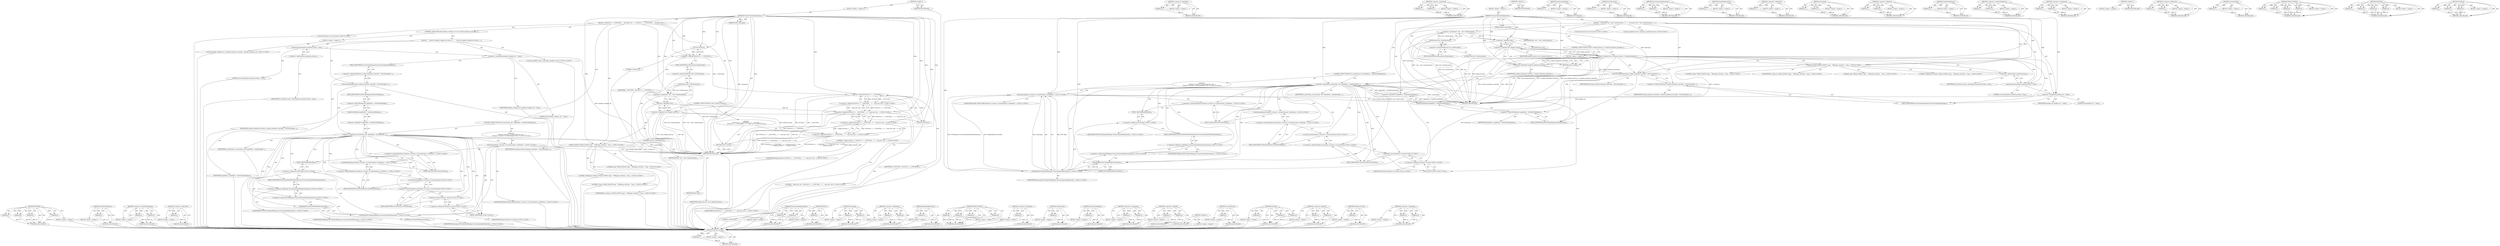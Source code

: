 digraph "&lt;operator&gt;.logicalAnd" {
vulnerable_178 [label=<(METHOD,Platform.Current)>];
vulnerable_179 [label=<(PARAM,p1)>];
vulnerable_180 [label=<(BLOCK,&lt;empty&gt;,&lt;empty&gt;)>];
vulnerable_181 [label=<(METHOD_RETURN,ANY)>];
vulnerable_130 [label=<(METHOD,&lt;operator&gt;.logicalNot)>];
vulnerable_131 [label=<(PARAM,p1)>];
vulnerable_132 [label=<(BLOCK,&lt;empty&gt;,&lt;empty&gt;)>];
vulnerable_133 [label=<(METHOD_RETURN,ANY)>];
vulnerable_155 [label=<(METHOD,&lt;operator&gt;.logicalAnd)>];
vulnerable_156 [label=<(PARAM,p1)>];
vulnerable_157 [label=<(PARAM,p2)>];
vulnerable_158 [label=<(BLOCK,&lt;empty&gt;,&lt;empty&gt;)>];
vulnerable_159 [label=<(METHOD_RETURN,ANY)>];
vulnerable_6 [label=<(METHOD,&lt;global&gt;)<SUB>1</SUB>>];
vulnerable_7 [label=<(BLOCK,&lt;empty&gt;,&lt;empty&gt;)<SUB>1</SUB>>];
vulnerable_8 [label=<(METHOD,ProcessScheduledAnimations)<SUB>1</SUB>>];
vulnerable_9 [label=<(PARAM,double timestamp)<SUB>1</SUB>>];
vulnerable_10 [label=<(BLOCK,{
   Document* doc = this-&gt;GetDocument();
  if ...,{
   Document* doc = this-&gt;GetDocument();
  if ...)<SUB>1</SUB>>];
vulnerable_11 [label="<(LOCAL,Document* doc: Document*)<SUB>2</SUB>>"];
vulnerable_12 [label=<(&lt;operator&gt;.assignment,* doc = this-&gt;GetDocument())<SUB>2</SUB>>];
vulnerable_13 [label=<(IDENTIFIER,doc,* doc = this-&gt;GetDocument())<SUB>2</SUB>>];
vulnerable_14 [label=<(GetDocument,this-&gt;GetDocument())<SUB>2</SUB>>];
vulnerable_15 [label=<(&lt;operator&gt;.indirectFieldAccess,this-&gt;GetDocument)<SUB>2</SUB>>];
vulnerable_16 [label=<(LITERAL,this,this-&gt;GetDocument())<SUB>2</SUB>>];
vulnerable_17 [label=<(FIELD_IDENTIFIER,GetDocument,GetDocument)<SUB>2</SUB>>];
vulnerable_18 [label=<(CONTROL_STRUCTURE,IF,if (!doc || display_blurred_ || !scripted_animation_controller_))<SUB>3</SUB>>];
vulnerable_19 [label=<(&lt;operator&gt;.logicalOr,!doc || display_blurred_ || !scripted_animation...)<SUB>3</SUB>>];
vulnerable_20 [label=<(&lt;operator&gt;.logicalOr,!doc || display_blurred_)<SUB>3</SUB>>];
vulnerable_21 [label=<(&lt;operator&gt;.logicalNot,!doc)<SUB>3</SUB>>];
vulnerable_22 [label=<(IDENTIFIER,doc,!doc)<SUB>3</SUB>>];
vulnerable_23 [label=<(IDENTIFIER,display_blurred_,!doc || display_blurred_)<SUB>3</SUB>>];
vulnerable_24 [label=<(&lt;operator&gt;.logicalNot,!scripted_animation_controller_)<SUB>3</SUB>>];
vulnerable_25 [label=<(IDENTIFIER,scripted_animation_controller_,!scripted_animation_controller_)<SUB>3</SUB>>];
vulnerable_26 [label=<(BLOCK,&lt;empty&gt;,&lt;empty&gt;)<SUB>4</SUB>>];
vulnerable_27 [label=<(RETURN,return;,return;)<SUB>4</SUB>>];
vulnerable_28 [label="<(TRACE_EVENT1,TRACE_EVENT1(&quot;gpu&quot;, &quot;VRDisplay::OnVSync&quot;, &quot;fram...)<SUB>6</SUB>>"];
vulnerable_29 [label="<(LITERAL,&quot;gpu&quot;,TRACE_EVENT1(&quot;gpu&quot;, &quot;VRDisplay::OnVSync&quot;, &quot;fram...)<SUB>6</SUB>>"];
vulnerable_30 [label="<(LITERAL,&quot;VRDisplay::OnVSync&quot;,TRACE_EVENT1(&quot;gpu&quot;, &quot;VRDisplay::OnVSync&quot;, &quot;fram...)<SUB>6</SUB>>"];
vulnerable_31 [label="<(LITERAL,&quot;frame&quot;,TRACE_EVENT1(&quot;gpu&quot;, &quot;VRDisplay::OnVSync&quot;, &quot;fram...)<SUB>6</SUB>>"];
vulnerable_32 [label="<(IDENTIFIER,vr_frame_id_,TRACE_EVENT1(&quot;gpu&quot;, &quot;VRDisplay::OnVSync&quot;, &quot;fram...)<SUB>6</SUB>>"];
vulnerable_33 [label="<(LOCAL,AutoReset&lt;bool&gt; animating: AutoReset&lt;bool&gt;)<SUB>8</SUB>>"];
vulnerable_34 [label=<(animating,animating(&amp;in_animation_frame_, true))<SUB>8</SUB>>];
vulnerable_35 [label=<(&lt;operator&gt;.addressOf,&amp;in_animation_frame_)<SUB>8</SUB>>];
vulnerable_36 [label=<(IDENTIFIER,in_animation_frame_,animating(&amp;in_animation_frame_, true))<SUB>8</SUB>>];
vulnerable_37 [label=<(LITERAL,true,animating(&amp;in_animation_frame_, true))<SUB>8</SUB>>];
vulnerable_38 [label=<(&lt;operator&gt;.assignment,pending_raf_ = false)<SUB>9</SUB>>];
vulnerable_39 [label=<(IDENTIFIER,pending_raf_,pending_raf_ = false)<SUB>9</SUB>>];
vulnerable_40 [label=<(LITERAL,false,pending_raf_ = false)<SUB>9</SUB>>];
vulnerable_41 [label=<(ServiceScriptedAnimations,scripted_animation_controller_-&gt;ServiceScripted...)<SUB>10</SUB>>];
vulnerable_42 [label=<(&lt;operator&gt;.indirectFieldAccess,scripted_animation_controller_-&gt;ServiceScripted...)<SUB>10</SUB>>];
vulnerable_43 [label=<(IDENTIFIER,scripted_animation_controller_,scripted_animation_controller_-&gt;ServiceScripted...)<SUB>10</SUB>>];
vulnerable_44 [label=<(FIELD_IDENTIFIER,ServiceScriptedAnimations,ServiceScriptedAnimations)<SUB>10</SUB>>];
vulnerable_45 [label=<(IDENTIFIER,timestamp,scripted_animation_controller_-&gt;ServiceScripted...)<SUB>10</SUB>>];
vulnerable_46 [label=<(CONTROL_STRUCTURE,IF,if (is_presenting_ &amp;&amp; !capabilities_-&gt;hasExternalDisplay()))<SUB>12</SUB>>];
vulnerable_47 [label=<(&lt;operator&gt;.logicalAnd,is_presenting_ &amp;&amp; !capabilities_-&gt;hasExternalDi...)<SUB>12</SUB>>];
vulnerable_48 [label=<(IDENTIFIER,is_presenting_,is_presenting_ &amp;&amp; !capabilities_-&gt;hasExternalDi...)<SUB>12</SUB>>];
vulnerable_49 [label=<(&lt;operator&gt;.logicalNot,!capabilities_-&gt;hasExternalDisplay())<SUB>12</SUB>>];
vulnerable_50 [label=<(hasExternalDisplay,capabilities_-&gt;hasExternalDisplay())<SUB>12</SUB>>];
vulnerable_51 [label=<(&lt;operator&gt;.indirectFieldAccess,capabilities_-&gt;hasExternalDisplay)<SUB>12</SUB>>];
vulnerable_52 [label=<(IDENTIFIER,capabilities_,capabilities_-&gt;hasExternalDisplay())<SUB>12</SUB>>];
vulnerable_53 [label=<(FIELD_IDENTIFIER,hasExternalDisplay,hasExternalDisplay)<SUB>12</SUB>>];
vulnerable_54 [label="<(BLOCK,{
    Platform::Current()-&gt;CurrentThread()-&gt;Get...,{
    Platform::Current()-&gt;CurrentThread()-&gt;Get...)<SUB>12</SUB>>"];
vulnerable_55 [label="<(PostTask,Platform::Current()-&gt;CurrentThread()-&gt;GetWebTas...)<SUB>13</SUB>>"];
vulnerable_56 [label="<(&lt;operator&gt;.indirectFieldAccess,Platform::Current()-&gt;CurrentThread()-&gt;GetWebTas...)<SUB>13</SUB>>"];
vulnerable_57 [label="<(GetWebTaskRunner,Platform::Current()-&gt;CurrentThread()-&gt;GetWebTas...)<SUB>13</SUB>>"];
vulnerable_58 [label="<(&lt;operator&gt;.indirectFieldAccess,Platform::Current()-&gt;CurrentThread()-&gt;GetWebTas...)<SUB>13</SUB>>"];
vulnerable_59 [label="<(CurrentThread,Platform::Current()-&gt;CurrentThread())<SUB>13</SUB>>"];
vulnerable_60 [label="<(&lt;operator&gt;.indirectFieldAccess,Platform::Current()-&gt;CurrentThread)<SUB>13</SUB>>"];
vulnerable_61 [label="<(Platform.Current,Platform::Current())<SUB>13</SUB>>"];
vulnerable_62 [label="<(&lt;operator&gt;.fieldAccess,Platform::Current)<SUB>13</SUB>>"];
vulnerable_63 [label="<(IDENTIFIER,Platform,Platform::Current())<SUB>13</SUB>>"];
vulnerable_64 [label=<(FIELD_IDENTIFIER,Current,Current)<SUB>13</SUB>>];
vulnerable_65 [label=<(FIELD_IDENTIFIER,CurrentThread,CurrentThread)<SUB>13</SUB>>];
vulnerable_66 [label=<(FIELD_IDENTIFIER,GetWebTaskRunner,GetWebTaskRunner)<SUB>13</SUB>>];
vulnerable_67 [label=<(FIELD_IDENTIFIER,PostTask,PostTask)<SUB>13</SUB>>];
vulnerable_68 [label="<(IDENTIFIER,BLINK_FROM_HERE,Platform::Current()-&gt;CurrentThread()-&gt;GetWebTas...)<SUB>14</SUB>>"];
vulnerable_69 [label="<(WTF.Bind,WTF::Bind(&amp;VRDisplay::ProcessScheduledWindowAni...)<SUB>14</SUB>>"];
vulnerable_70 [label="<(&lt;operator&gt;.fieldAccess,WTF::Bind)<SUB>14</SUB>>"];
vulnerable_71 [label="<(IDENTIFIER,WTF,WTF::Bind(&amp;VRDisplay::ProcessScheduledWindowAni...)<SUB>14</SUB>>"];
vulnerable_72 [label=<(FIELD_IDENTIFIER,Bind,Bind)<SUB>14</SUB>>];
vulnerable_73 [label="<(&lt;operator&gt;.addressOf,&amp;VRDisplay::ProcessScheduledWindowAnimations)<SUB>14</SUB>>"];
vulnerable_74 [label="<(&lt;operator&gt;.fieldAccess,VRDisplay::ProcessScheduledWindowAnimations)<SUB>14</SUB>>"];
vulnerable_75 [label="<(IDENTIFIER,VRDisplay,WTF::Bind(&amp;VRDisplay::ProcessScheduledWindowAni...)<SUB>14</SUB>>"];
vulnerable_76 [label=<(FIELD_IDENTIFIER,ProcessScheduledWindowAnimations,ProcessScheduledWindowAnimations)<SUB>14</SUB>>];
vulnerable_77 [label=<(WrapWeakPersistent,WrapWeakPersistent(this))<SUB>15</SUB>>];
vulnerable_78 [label=<(LITERAL,this,WrapWeakPersistent(this))<SUB>15</SUB>>];
vulnerable_79 [label="<(IDENTIFIER,timestamp,WTF::Bind(&amp;VRDisplay::ProcessScheduledWindowAni...)<SUB>15</SUB>>"];
vulnerable_80 [label=<(METHOD_RETURN,void)<SUB>1</SUB>>];
vulnerable_82 [label=<(METHOD_RETURN,ANY)<SUB>1</SUB>>];
vulnerable_160 [label=<(METHOD,hasExternalDisplay)>];
vulnerable_161 [label=<(PARAM,p1)>];
vulnerable_162 [label=<(BLOCK,&lt;empty&gt;,&lt;empty&gt;)>];
vulnerable_163 [label=<(METHOD_RETURN,ANY)>];
vulnerable_116 [label=<(METHOD,GetDocument)>];
vulnerable_117 [label=<(PARAM,p1)>];
vulnerable_118 [label=<(BLOCK,&lt;empty&gt;,&lt;empty&gt;)>];
vulnerable_119 [label=<(METHOD_RETURN,ANY)>];
vulnerable_150 [label=<(METHOD,ServiceScriptedAnimations)>];
vulnerable_151 [label=<(PARAM,p1)>];
vulnerable_152 [label=<(PARAM,p2)>];
vulnerable_153 [label=<(BLOCK,&lt;empty&gt;,&lt;empty&gt;)>];
vulnerable_154 [label=<(METHOD_RETURN,ANY)>];
vulnerable_194 [label=<(METHOD,WrapWeakPersistent)>];
vulnerable_195 [label=<(PARAM,p1)>];
vulnerable_196 [label=<(BLOCK,&lt;empty&gt;,&lt;empty&gt;)>];
vulnerable_197 [label=<(METHOD_RETURN,ANY)>];
vulnerable_146 [label=<(METHOD,&lt;operator&gt;.addressOf)>];
vulnerable_147 [label=<(PARAM,p1)>];
vulnerable_148 [label=<(BLOCK,&lt;empty&gt;,&lt;empty&gt;)>];
vulnerable_149 [label=<(METHOD_RETURN,ANY)>];
vulnerable_141 [label=<(METHOD,animating)>];
vulnerable_142 [label=<(PARAM,p1)>];
vulnerable_143 [label=<(PARAM,p2)>];
vulnerable_144 [label=<(BLOCK,&lt;empty&gt;,&lt;empty&gt;)>];
vulnerable_145 [label=<(METHOD_RETURN,ANY)>];
vulnerable_125 [label=<(METHOD,&lt;operator&gt;.logicalOr)>];
vulnerable_126 [label=<(PARAM,p1)>];
vulnerable_127 [label=<(PARAM,p2)>];
vulnerable_128 [label=<(BLOCK,&lt;empty&gt;,&lt;empty&gt;)>];
vulnerable_129 [label=<(METHOD_RETURN,ANY)>];
vulnerable_170 [label=<(METHOD,GetWebTaskRunner)>];
vulnerable_171 [label=<(PARAM,p1)>];
vulnerable_172 [label=<(BLOCK,&lt;empty&gt;,&lt;empty&gt;)>];
vulnerable_173 [label=<(METHOD_RETURN,ANY)>];
vulnerable_120 [label=<(METHOD,&lt;operator&gt;.indirectFieldAccess)>];
vulnerable_121 [label=<(PARAM,p1)>];
vulnerable_122 [label=<(PARAM,p2)>];
vulnerable_123 [label=<(BLOCK,&lt;empty&gt;,&lt;empty&gt;)>];
vulnerable_124 [label=<(METHOD_RETURN,ANY)>];
vulnerable_111 [label=<(METHOD,&lt;operator&gt;.assignment)>];
vulnerable_112 [label=<(PARAM,p1)>];
vulnerable_113 [label=<(PARAM,p2)>];
vulnerable_114 [label=<(BLOCK,&lt;empty&gt;,&lt;empty&gt;)>];
vulnerable_115 [label=<(METHOD_RETURN,ANY)>];
vulnerable_105 [label=<(METHOD,&lt;global&gt;)<SUB>1</SUB>>];
vulnerable_106 [label=<(BLOCK,&lt;empty&gt;,&lt;empty&gt;)>];
vulnerable_107 [label=<(METHOD_RETURN,ANY)>];
vulnerable_182 [label=<(METHOD,&lt;operator&gt;.fieldAccess)>];
vulnerable_183 [label=<(PARAM,p1)>];
vulnerable_184 [label=<(PARAM,p2)>];
vulnerable_185 [label=<(BLOCK,&lt;empty&gt;,&lt;empty&gt;)>];
vulnerable_186 [label=<(METHOD_RETURN,ANY)>];
vulnerable_174 [label=<(METHOD,CurrentThread)>];
vulnerable_175 [label=<(PARAM,p1)>];
vulnerable_176 [label=<(BLOCK,&lt;empty&gt;,&lt;empty&gt;)>];
vulnerable_177 [label=<(METHOD_RETURN,ANY)>];
vulnerable_134 [label=<(METHOD,TRACE_EVENT1)>];
vulnerable_135 [label=<(PARAM,p1)>];
vulnerable_136 [label=<(PARAM,p2)>];
vulnerable_137 [label=<(PARAM,p3)>];
vulnerable_138 [label=<(PARAM,p4)>];
vulnerable_139 [label=<(BLOCK,&lt;empty&gt;,&lt;empty&gt;)>];
vulnerable_140 [label=<(METHOD_RETURN,ANY)>];
vulnerable_187 [label=<(METHOD,WTF.Bind)>];
vulnerable_188 [label=<(PARAM,p1)>];
vulnerable_189 [label=<(PARAM,p2)>];
vulnerable_190 [label=<(PARAM,p3)>];
vulnerable_191 [label=<(PARAM,p4)>];
vulnerable_192 [label=<(BLOCK,&lt;empty&gt;,&lt;empty&gt;)>];
vulnerable_193 [label=<(METHOD_RETURN,ANY)>];
vulnerable_164 [label=<(METHOD,PostTask)>];
vulnerable_165 [label=<(PARAM,p1)>];
vulnerable_166 [label=<(PARAM,p2)>];
vulnerable_167 [label=<(PARAM,p3)>];
vulnerable_168 [label=<(BLOCK,&lt;empty&gt;,&lt;empty&gt;)>];
vulnerable_169 [label=<(METHOD_RETURN,ANY)>];
fixed_217 [label=<(METHOD,WTF.Bind)>];
fixed_218 [label=<(PARAM,p1)>];
fixed_219 [label=<(PARAM,p2)>];
fixed_220 [label=<(PARAM,p3)>];
fixed_221 [label=<(PARAM,p4)>];
fixed_222 [label=<(BLOCK,&lt;empty&gt;,&lt;empty&gt;)>];
fixed_223 [label=<(METHOD_RETURN,ANY)>];
fixed_200 [label=<(METHOD,GetWebTaskRunner)>];
fixed_201 [label=<(PARAM,p1)>];
fixed_202 [label=<(BLOCK,&lt;empty&gt;,&lt;empty&gt;)>];
fixed_203 [label=<(METHOD_RETURN,ANY)>];
fixed_150 [label=<(METHOD,&lt;operator&gt;.indirectFieldAccess)>];
fixed_151 [label=<(PARAM,p1)>];
fixed_152 [label=<(PARAM,p2)>];
fixed_153 [label=<(BLOCK,&lt;empty&gt;,&lt;empty&gt;)>];
fixed_154 [label=<(METHOD_RETURN,ANY)>];
fixed_176 [label=<(METHOD,&lt;operator&gt;.addressOf)>];
fixed_177 [label=<(PARAM,p1)>];
fixed_178 [label=<(BLOCK,&lt;empty&gt;,&lt;empty&gt;)>];
fixed_179 [label=<(METHOD_RETURN,ANY)>];
fixed_6 [label=<(METHOD,&lt;global&gt;)<SUB>1</SUB>>];
fixed_7 [label=<(BLOCK,&lt;empty&gt;,&lt;empty&gt;)<SUB>1</SUB>>];
fixed_8 [label=<(METHOD,ProcessScheduledAnimations)<SUB>1</SUB>>];
fixed_9 [label=<(PARAM,double timestamp)<SUB>1</SUB>>];
fixed_10 [label=<(BLOCK,{
  DVLOG(2) &lt;&lt; __FUNCTION__;
   Document* doc ...,{
  DVLOG(2) &lt;&lt; __FUNCTION__;
   Document* doc ...)<SUB>1</SUB>>];
fixed_11 [label=<(&lt;operator&gt;.shiftLeft,DVLOG(2) &lt;&lt; __FUNCTION__)<SUB>2</SUB>>];
fixed_12 [label=<(DVLOG,DVLOG(2))<SUB>2</SUB>>];
fixed_13 [label=<(LITERAL,2,DVLOG(2))<SUB>2</SUB>>];
fixed_14 [label=<(IDENTIFIER,__FUNCTION__,DVLOG(2) &lt;&lt; __FUNCTION__)<SUB>2</SUB>>];
fixed_15 [label="<(LOCAL,Document* doc: Document*)<SUB>3</SUB>>"];
fixed_16 [label=<(&lt;operator&gt;.assignment,* doc = this-&gt;GetDocument())<SUB>3</SUB>>];
fixed_17 [label=<(IDENTIFIER,doc,* doc = this-&gt;GetDocument())<SUB>3</SUB>>];
fixed_18 [label=<(GetDocument,this-&gt;GetDocument())<SUB>3</SUB>>];
fixed_19 [label=<(&lt;operator&gt;.indirectFieldAccess,this-&gt;GetDocument)<SUB>3</SUB>>];
fixed_20 [label=<(LITERAL,this,this-&gt;GetDocument())<SUB>3</SUB>>];
fixed_21 [label=<(FIELD_IDENTIFIER,GetDocument,GetDocument)<SUB>3</SUB>>];
fixed_22 [label=<(CONTROL_STRUCTURE,IF,if (!doc || display_blurred_))<SUB>4</SUB>>];
fixed_23 [label=<(&lt;operator&gt;.logicalOr,!doc || display_blurred_)<SUB>4</SUB>>];
fixed_24 [label=<(&lt;operator&gt;.logicalNot,!doc)<SUB>4</SUB>>];
fixed_25 [label=<(IDENTIFIER,doc,!doc)<SUB>4</SUB>>];
fixed_26 [label=<(IDENTIFIER,display_blurred_,!doc || display_blurred_)<SUB>4</SUB>>];
fixed_27 [label="<(BLOCK,{
    DVLOG(2) &lt;&lt; __FUNCTION__ &lt;&lt; &quot;: early exit...,{
    DVLOG(2) &lt;&lt; __FUNCTION__ &lt;&lt; &quot;: early exit...)<SUB>4</SUB>>"];
fixed_28 [label="<(&lt;operator&gt;.shiftLeft,DVLOG(2) &lt;&lt; __FUNCTION__ &lt;&lt; &quot;: early exit, doc=...)<SUB>5</SUB>>"];
fixed_29 [label="<(&lt;operator&gt;.shiftLeft,DVLOG(2) &lt;&lt; __FUNCTION__ &lt;&lt; &quot;: early exit, doc=...)<SUB>5</SUB>>"];
fixed_30 [label="<(&lt;operator&gt;.shiftLeft,DVLOG(2) &lt;&lt; __FUNCTION__ &lt;&lt; &quot;: early exit, doc=...)<SUB>5</SUB>>"];
fixed_31 [label="<(&lt;operator&gt;.shiftLeft,DVLOG(2) &lt;&lt; __FUNCTION__ &lt;&lt; &quot;: early exit, doc=&quot;)<SUB>5</SUB>>"];
fixed_32 [label=<(&lt;operator&gt;.shiftLeft,DVLOG(2) &lt;&lt; __FUNCTION__)<SUB>5</SUB>>];
fixed_33 [label=<(DVLOG,DVLOG(2))<SUB>5</SUB>>];
fixed_34 [label=<(LITERAL,2,DVLOG(2))<SUB>5</SUB>>];
fixed_35 [label=<(IDENTIFIER,__FUNCTION__,DVLOG(2) &lt;&lt; __FUNCTION__)<SUB>5</SUB>>];
fixed_36 [label="<(LITERAL,&quot;: early exit, doc=&quot;,DVLOG(2) &lt;&lt; __FUNCTION__ &lt;&lt; &quot;: early exit, doc=&quot;)<SUB>5</SUB>>"];
fixed_37 [label="<(IDENTIFIER,doc,DVLOG(2) &lt;&lt; __FUNCTION__ &lt;&lt; &quot;: early exit, doc=...)<SUB>5</SUB>>"];
fixed_38 [label="<(LITERAL,&quot; display_blurred_=&quot;,DVLOG(2) &lt;&lt; __FUNCTION__ &lt;&lt; &quot;: early exit, doc=...)<SUB>6</SUB>>"];
fixed_39 [label="<(IDENTIFIER,display_blurred_,DVLOG(2) &lt;&lt; __FUNCTION__ &lt;&lt; &quot;: early exit, doc=...)<SUB>6</SUB>>"];
fixed_40 [label=<(RETURN,return;,return;)<SUB>7</SUB>>];
fixed_41 [label="<(TRACE_EVENT1,TRACE_EVENT1(&quot;gpu&quot;, &quot;VRDisplay::OnVSync&quot;, &quot;fram...)<SUB>10</SUB>>"];
fixed_42 [label="<(LITERAL,&quot;gpu&quot;,TRACE_EVENT1(&quot;gpu&quot;, &quot;VRDisplay::OnVSync&quot;, &quot;fram...)<SUB>10</SUB>>"];
fixed_43 [label="<(LITERAL,&quot;VRDisplay::OnVSync&quot;,TRACE_EVENT1(&quot;gpu&quot;, &quot;VRDisplay::OnVSync&quot;, &quot;fram...)<SUB>10</SUB>>"];
fixed_44 [label="<(LITERAL,&quot;frame&quot;,TRACE_EVENT1(&quot;gpu&quot;, &quot;VRDisplay::OnVSync&quot;, &quot;fram...)<SUB>10</SUB>>"];
fixed_45 [label="<(IDENTIFIER,vr_frame_id_,TRACE_EVENT1(&quot;gpu&quot;, &quot;VRDisplay::OnVSync&quot;, &quot;fram...)<SUB>10</SUB>>"];
fixed_46 [label=<(CONTROL_STRUCTURE,IF,if (pending_vrdisplay_raf_ &amp;&amp; scripted_animation_controller_))<SUB>12</SUB>>];
fixed_47 [label=<(BLOCK,&lt;empty&gt;,&lt;empty&gt;)<SUB>12</SUB>>];
fixed_48 [label="<(LOCAL,pending_vrdisplay_raf_ scripted_animation_controller_: pending_vrdisplay_raf_)<SUB>12</SUB>>"];
fixed_49 [label=<(BLOCK,{
    // Run the callback, making sure that in_...,{
    // Run the callback, making sure that in_...)<SUB>12</SUB>>];
fixed_50 [label="<(LOCAL,AutoReset&lt;bool&gt; animating: AutoReset&lt;bool&gt;)<SUB>16</SUB>>"];
fixed_51 [label=<(animating,animating(&amp;in_animation_frame_, true))<SUB>16</SUB>>];
fixed_52 [label=<(&lt;operator&gt;.addressOf,&amp;in_animation_frame_)<SUB>16</SUB>>];
fixed_53 [label=<(IDENTIFIER,in_animation_frame_,animating(&amp;in_animation_frame_, true))<SUB>16</SUB>>];
fixed_54 [label=<(LITERAL,true,animating(&amp;in_animation_frame_, true))<SUB>16</SUB>>];
fixed_55 [label=<(&lt;operator&gt;.assignment,pending_vrdisplay_raf_ = false)<SUB>17</SUB>>];
fixed_56 [label=<(IDENTIFIER,pending_vrdisplay_raf_,pending_vrdisplay_raf_ = false)<SUB>17</SUB>>];
fixed_57 [label=<(LITERAL,false,pending_vrdisplay_raf_ = false)<SUB>17</SUB>>];
fixed_58 [label=<(ServiceScriptedAnimations,scripted_animation_controller_-&gt;ServiceScripted...)<SUB>18</SUB>>];
fixed_59 [label=<(&lt;operator&gt;.indirectFieldAccess,scripted_animation_controller_-&gt;ServiceScripted...)<SUB>18</SUB>>];
fixed_60 [label=<(IDENTIFIER,scripted_animation_controller_,scripted_animation_controller_-&gt;ServiceScripted...)<SUB>18</SUB>>];
fixed_61 [label=<(FIELD_IDENTIFIER,ServiceScriptedAnimations,ServiceScriptedAnimations)<SUB>18</SUB>>];
fixed_62 [label=<(IDENTIFIER,timestamp,scripted_animation_controller_-&gt;ServiceScripted...)<SUB>18</SUB>>];
fixed_63 [label=<(CONTROL_STRUCTURE,IF,if (is_presenting_ &amp;&amp; !capabilities_-&gt;hasExternalDisplay()))<SUB>21</SUB>>];
fixed_64 [label=<(&lt;operator&gt;.logicalAnd,is_presenting_ &amp;&amp; !capabilities_-&gt;hasExternalDi...)<SUB>21</SUB>>];
fixed_65 [label=<(IDENTIFIER,is_presenting_,is_presenting_ &amp;&amp; !capabilities_-&gt;hasExternalDi...)<SUB>21</SUB>>];
fixed_66 [label=<(&lt;operator&gt;.logicalNot,!capabilities_-&gt;hasExternalDisplay())<SUB>21</SUB>>];
fixed_67 [label=<(hasExternalDisplay,capabilities_-&gt;hasExternalDisplay())<SUB>21</SUB>>];
fixed_68 [label=<(&lt;operator&gt;.indirectFieldAccess,capabilities_-&gt;hasExternalDisplay)<SUB>21</SUB>>];
fixed_69 [label=<(IDENTIFIER,capabilities_,capabilities_-&gt;hasExternalDisplay())<SUB>21</SUB>>];
fixed_70 [label=<(FIELD_IDENTIFIER,hasExternalDisplay,hasExternalDisplay)<SUB>21</SUB>>];
fixed_71 [label="<(BLOCK,{
    Platform::Current()-&gt;CurrentThread()-&gt;Get...,{
    Platform::Current()-&gt;CurrentThread()-&gt;Get...)<SUB>21</SUB>>"];
fixed_72 [label="<(PostTask,Platform::Current()-&gt;CurrentThread()-&gt;GetWebTas...)<SUB>22</SUB>>"];
fixed_73 [label="<(&lt;operator&gt;.indirectFieldAccess,Platform::Current()-&gt;CurrentThread()-&gt;GetWebTas...)<SUB>22</SUB>>"];
fixed_74 [label="<(GetWebTaskRunner,Platform::Current()-&gt;CurrentThread()-&gt;GetWebTas...)<SUB>22</SUB>>"];
fixed_75 [label="<(&lt;operator&gt;.indirectFieldAccess,Platform::Current()-&gt;CurrentThread()-&gt;GetWebTas...)<SUB>22</SUB>>"];
fixed_76 [label="<(CurrentThread,Platform::Current()-&gt;CurrentThread())<SUB>22</SUB>>"];
fixed_77 [label="<(&lt;operator&gt;.indirectFieldAccess,Platform::Current()-&gt;CurrentThread)<SUB>22</SUB>>"];
fixed_78 [label="<(Platform.Current,Platform::Current())<SUB>22</SUB>>"];
fixed_79 [label="<(&lt;operator&gt;.fieldAccess,Platform::Current)<SUB>22</SUB>>"];
fixed_80 [label="<(IDENTIFIER,Platform,Platform::Current())<SUB>22</SUB>>"];
fixed_81 [label=<(FIELD_IDENTIFIER,Current,Current)<SUB>22</SUB>>];
fixed_82 [label=<(FIELD_IDENTIFIER,CurrentThread,CurrentThread)<SUB>22</SUB>>];
fixed_83 [label=<(FIELD_IDENTIFIER,GetWebTaskRunner,GetWebTaskRunner)<SUB>22</SUB>>];
fixed_84 [label=<(FIELD_IDENTIFIER,PostTask,PostTask)<SUB>22</SUB>>];
fixed_85 [label="<(IDENTIFIER,BLINK_FROM_HERE,Platform::Current()-&gt;CurrentThread()-&gt;GetWebTas...)<SUB>23</SUB>>"];
fixed_86 [label="<(WTF.Bind,WTF::Bind(&amp;VRDisplay::ProcessScheduledWindowAni...)<SUB>23</SUB>>"];
fixed_87 [label="<(&lt;operator&gt;.fieldAccess,WTF::Bind)<SUB>23</SUB>>"];
fixed_88 [label="<(IDENTIFIER,WTF,WTF::Bind(&amp;VRDisplay::ProcessScheduledWindowAni...)<SUB>23</SUB>>"];
fixed_89 [label=<(FIELD_IDENTIFIER,Bind,Bind)<SUB>23</SUB>>];
fixed_90 [label="<(&lt;operator&gt;.addressOf,&amp;VRDisplay::ProcessScheduledWindowAnimations)<SUB>23</SUB>>"];
fixed_91 [label="<(&lt;operator&gt;.fieldAccess,VRDisplay::ProcessScheduledWindowAnimations)<SUB>23</SUB>>"];
fixed_92 [label="<(IDENTIFIER,VRDisplay,WTF::Bind(&amp;VRDisplay::ProcessScheduledWindowAni...)<SUB>23</SUB>>"];
fixed_93 [label=<(FIELD_IDENTIFIER,ProcessScheduledWindowAnimations,ProcessScheduledWindowAnimations)<SUB>23</SUB>>];
fixed_94 [label=<(WrapWeakPersistent,WrapWeakPersistent(this))<SUB>24</SUB>>];
fixed_95 [label=<(LITERAL,this,WrapWeakPersistent(this))<SUB>24</SUB>>];
fixed_96 [label="<(IDENTIFIER,timestamp,WTF::Bind(&amp;VRDisplay::ProcessScheduledWindowAni...)<SUB>24</SUB>>"];
fixed_97 [label=<(METHOD_RETURN,void)<SUB>1</SUB>>];
fixed_99 [label=<(METHOD_RETURN,ANY)<SUB>1</SUB>>];
fixed_180 [label=<(METHOD,ServiceScriptedAnimations)>];
fixed_181 [label=<(PARAM,p1)>];
fixed_182 [label=<(PARAM,p2)>];
fixed_183 [label=<(BLOCK,&lt;empty&gt;,&lt;empty&gt;)>];
fixed_184 [label=<(METHOD_RETURN,ANY)>];
fixed_137 [label=<(METHOD,DVLOG)>];
fixed_138 [label=<(PARAM,p1)>];
fixed_139 [label=<(BLOCK,&lt;empty&gt;,&lt;empty&gt;)>];
fixed_140 [label=<(METHOD_RETURN,ANY)>];
fixed_171 [label=<(METHOD,animating)>];
fixed_172 [label=<(PARAM,p1)>];
fixed_173 [label=<(PARAM,p2)>];
fixed_174 [label=<(BLOCK,&lt;empty&gt;,&lt;empty&gt;)>];
fixed_175 [label=<(METHOD_RETURN,ANY)>];
fixed_212 [label=<(METHOD,&lt;operator&gt;.fieldAccess)>];
fixed_213 [label=<(PARAM,p1)>];
fixed_214 [label=<(PARAM,p2)>];
fixed_215 [label=<(BLOCK,&lt;empty&gt;,&lt;empty&gt;)>];
fixed_216 [label=<(METHOD_RETURN,ANY)>];
fixed_224 [label=<(METHOD,WrapWeakPersistent)>];
fixed_225 [label=<(PARAM,p1)>];
fixed_226 [label=<(BLOCK,&lt;empty&gt;,&lt;empty&gt;)>];
fixed_227 [label=<(METHOD_RETURN,ANY)>];
fixed_164 [label=<(METHOD,TRACE_EVENT1)>];
fixed_165 [label=<(PARAM,p1)>];
fixed_166 [label=<(PARAM,p2)>];
fixed_167 [label=<(PARAM,p3)>];
fixed_168 [label=<(PARAM,p4)>];
fixed_169 [label=<(BLOCK,&lt;empty&gt;,&lt;empty&gt;)>];
fixed_170 [label=<(METHOD_RETURN,ANY)>];
fixed_160 [label=<(METHOD,&lt;operator&gt;.logicalNot)>];
fixed_161 [label=<(PARAM,p1)>];
fixed_162 [label=<(BLOCK,&lt;empty&gt;,&lt;empty&gt;)>];
fixed_163 [label=<(METHOD_RETURN,ANY)>];
fixed_146 [label=<(METHOD,GetDocument)>];
fixed_147 [label=<(PARAM,p1)>];
fixed_148 [label=<(BLOCK,&lt;empty&gt;,&lt;empty&gt;)>];
fixed_149 [label=<(METHOD_RETURN,ANY)>];
fixed_190 [label=<(METHOD,hasExternalDisplay)>];
fixed_191 [label=<(PARAM,p1)>];
fixed_192 [label=<(BLOCK,&lt;empty&gt;,&lt;empty&gt;)>];
fixed_193 [label=<(METHOD_RETURN,ANY)>];
fixed_141 [label=<(METHOD,&lt;operator&gt;.assignment)>];
fixed_142 [label=<(PARAM,p1)>];
fixed_143 [label=<(PARAM,p2)>];
fixed_144 [label=<(BLOCK,&lt;empty&gt;,&lt;empty&gt;)>];
fixed_145 [label=<(METHOD_RETURN,ANY)>];
fixed_132 [label=<(METHOD,&lt;operator&gt;.shiftLeft)>];
fixed_133 [label=<(PARAM,p1)>];
fixed_134 [label=<(PARAM,p2)>];
fixed_135 [label=<(BLOCK,&lt;empty&gt;,&lt;empty&gt;)>];
fixed_136 [label=<(METHOD_RETURN,ANY)>];
fixed_126 [label=<(METHOD,&lt;global&gt;)<SUB>1</SUB>>];
fixed_127 [label=<(BLOCK,&lt;empty&gt;,&lt;empty&gt;)>];
fixed_128 [label=<(METHOD_RETURN,ANY)>];
fixed_204 [label=<(METHOD,CurrentThread)>];
fixed_205 [label=<(PARAM,p1)>];
fixed_206 [label=<(BLOCK,&lt;empty&gt;,&lt;empty&gt;)>];
fixed_207 [label=<(METHOD_RETURN,ANY)>];
fixed_194 [label=<(METHOD,PostTask)>];
fixed_195 [label=<(PARAM,p1)>];
fixed_196 [label=<(PARAM,p2)>];
fixed_197 [label=<(PARAM,p3)>];
fixed_198 [label=<(BLOCK,&lt;empty&gt;,&lt;empty&gt;)>];
fixed_199 [label=<(METHOD_RETURN,ANY)>];
fixed_155 [label=<(METHOD,&lt;operator&gt;.logicalOr)>];
fixed_156 [label=<(PARAM,p1)>];
fixed_157 [label=<(PARAM,p2)>];
fixed_158 [label=<(BLOCK,&lt;empty&gt;,&lt;empty&gt;)>];
fixed_159 [label=<(METHOD_RETURN,ANY)>];
fixed_208 [label=<(METHOD,Platform.Current)>];
fixed_209 [label=<(PARAM,p1)>];
fixed_210 [label=<(BLOCK,&lt;empty&gt;,&lt;empty&gt;)>];
fixed_211 [label=<(METHOD_RETURN,ANY)>];
fixed_185 [label=<(METHOD,&lt;operator&gt;.logicalAnd)>];
fixed_186 [label=<(PARAM,p1)>];
fixed_187 [label=<(PARAM,p2)>];
fixed_188 [label=<(BLOCK,&lt;empty&gt;,&lt;empty&gt;)>];
fixed_189 [label=<(METHOD_RETURN,ANY)>];
vulnerable_178 -> vulnerable_179  [key=0, label="AST: "];
vulnerable_178 -> vulnerable_179  [key=1, label="DDG: "];
vulnerable_178 -> vulnerable_180  [key=0, label="AST: "];
vulnerable_178 -> vulnerable_181  [key=0, label="AST: "];
vulnerable_178 -> vulnerable_181  [key=1, label="CFG: "];
vulnerable_179 -> vulnerable_181  [key=0, label="DDG: p1"];
vulnerable_130 -> vulnerable_131  [key=0, label="AST: "];
vulnerable_130 -> vulnerable_131  [key=1, label="DDG: "];
vulnerable_130 -> vulnerable_132  [key=0, label="AST: "];
vulnerable_130 -> vulnerable_133  [key=0, label="AST: "];
vulnerable_130 -> vulnerable_133  [key=1, label="CFG: "];
vulnerable_131 -> vulnerable_133  [key=0, label="DDG: p1"];
vulnerable_155 -> vulnerable_156  [key=0, label="AST: "];
vulnerable_155 -> vulnerable_156  [key=1, label="DDG: "];
vulnerable_155 -> vulnerable_158  [key=0, label="AST: "];
vulnerable_155 -> vulnerable_157  [key=0, label="AST: "];
vulnerable_155 -> vulnerable_157  [key=1, label="DDG: "];
vulnerable_155 -> vulnerable_159  [key=0, label="AST: "];
vulnerable_155 -> vulnerable_159  [key=1, label="CFG: "];
vulnerable_156 -> vulnerable_159  [key=0, label="DDG: p1"];
vulnerable_157 -> vulnerable_159  [key=0, label="DDG: p2"];
vulnerable_6 -> vulnerable_7  [key=0, label="AST: "];
vulnerable_6 -> vulnerable_82  [key=0, label="AST: "];
vulnerable_6 -> vulnerable_82  [key=1, label="CFG: "];
vulnerable_7 -> vulnerable_8  [key=0, label="AST: "];
vulnerable_8 -> vulnerable_9  [key=0, label="AST: "];
vulnerable_8 -> vulnerable_9  [key=1, label="DDG: "];
vulnerable_8 -> vulnerable_10  [key=0, label="AST: "];
vulnerable_8 -> vulnerable_80  [key=0, label="AST: "];
vulnerable_8 -> vulnerable_17  [key=0, label="CFG: "];
vulnerable_8 -> vulnerable_38  [key=0, label="DDG: "];
vulnerable_8 -> vulnerable_28  [key=0, label="DDG: "];
vulnerable_8 -> vulnerable_34  [key=0, label="DDG: "];
vulnerable_8 -> vulnerable_41  [key=0, label="DDG: "];
vulnerable_8 -> vulnerable_27  [key=0, label="DDG: "];
vulnerable_8 -> vulnerable_47  [key=0, label="DDG: "];
vulnerable_8 -> vulnerable_20  [key=0, label="DDG: "];
vulnerable_8 -> vulnerable_24  [key=0, label="DDG: "];
vulnerable_8 -> vulnerable_55  [key=0, label="DDG: "];
vulnerable_8 -> vulnerable_21  [key=0, label="DDG: "];
vulnerable_8 -> vulnerable_69  [key=0, label="DDG: "];
vulnerable_8 -> vulnerable_77  [key=0, label="DDG: "];
vulnerable_9 -> vulnerable_80  [key=0, label="DDG: timestamp"];
vulnerable_9 -> vulnerable_41  [key=0, label="DDG: timestamp"];
vulnerable_10 -> vulnerable_11  [key=0, label="AST: "];
vulnerable_10 -> vulnerable_12  [key=0, label="AST: "];
vulnerable_10 -> vulnerable_18  [key=0, label="AST: "];
vulnerable_10 -> vulnerable_28  [key=0, label="AST: "];
vulnerable_10 -> vulnerable_33  [key=0, label="AST: "];
vulnerable_10 -> vulnerable_34  [key=0, label="AST: "];
vulnerable_10 -> vulnerable_38  [key=0, label="AST: "];
vulnerable_10 -> vulnerable_41  [key=0, label="AST: "];
vulnerable_10 -> vulnerable_46  [key=0, label="AST: "];
vulnerable_12 -> vulnerable_13  [key=0, label="AST: "];
vulnerable_12 -> vulnerable_14  [key=0, label="AST: "];
vulnerable_12 -> vulnerable_21  [key=0, label="CFG: "];
vulnerable_12 -> vulnerable_21  [key=1, label="DDG: doc"];
vulnerable_12 -> vulnerable_80  [key=0, label="DDG: this-&gt;GetDocument()"];
vulnerable_12 -> vulnerable_80  [key=1, label="DDG: * doc = this-&gt;GetDocument()"];
vulnerable_14 -> vulnerable_15  [key=0, label="AST: "];
vulnerable_14 -> vulnerable_12  [key=0, label="CFG: "];
vulnerable_14 -> vulnerable_12  [key=1, label="DDG: this-&gt;GetDocument"];
vulnerable_14 -> vulnerable_80  [key=0, label="DDG: this-&gt;GetDocument"];
vulnerable_14 -> vulnerable_77  [key=0, label="DDG: this-&gt;GetDocument"];
vulnerable_15 -> vulnerable_16  [key=0, label="AST: "];
vulnerable_15 -> vulnerable_17  [key=0, label="AST: "];
vulnerable_15 -> vulnerable_14  [key=0, label="CFG: "];
vulnerable_17 -> vulnerable_15  [key=0, label="CFG: "];
vulnerable_18 -> vulnerable_19  [key=0, label="AST: "];
vulnerable_18 -> vulnerable_26  [key=0, label="AST: "];
vulnerable_19 -> vulnerable_20  [key=0, label="AST: "];
vulnerable_19 -> vulnerable_24  [key=0, label="AST: "];
vulnerable_19 -> vulnerable_27  [key=0, label="CFG: "];
vulnerable_19 -> vulnerable_27  [key=1, label="CDG: "];
vulnerable_19 -> vulnerable_28  [key=0, label="CFG: "];
vulnerable_19 -> vulnerable_28  [key=1, label="CDG: "];
vulnerable_19 -> vulnerable_80  [key=0, label="DDG: !doc || display_blurred_"];
vulnerable_19 -> vulnerable_80  [key=1, label="DDG: !scripted_animation_controller_"];
vulnerable_19 -> vulnerable_80  [key=2, label="DDG: !doc || display_blurred_ || !scripted_animation_controller_"];
vulnerable_19 -> vulnerable_47  [key=0, label="CDG: "];
vulnerable_19 -> vulnerable_34  [key=0, label="CDG: "];
vulnerable_19 -> vulnerable_42  [key=0, label="CDG: "];
vulnerable_19 -> vulnerable_38  [key=0, label="CDG: "];
vulnerable_19 -> vulnerable_44  [key=0, label="CDG: "];
vulnerable_19 -> vulnerable_35  [key=0, label="CDG: "];
vulnerable_19 -> vulnerable_41  [key=0, label="CDG: "];
vulnerable_19 -> vulnerable_49  [key=0, label="CDG: "];
vulnerable_19 -> vulnerable_51  [key=0, label="CDG: "];
vulnerable_19 -> vulnerable_50  [key=0, label="CDG: "];
vulnerable_19 -> vulnerable_53  [key=0, label="CDG: "];
vulnerable_20 -> vulnerable_21  [key=0, label="AST: "];
vulnerable_20 -> vulnerable_23  [key=0, label="AST: "];
vulnerable_20 -> vulnerable_19  [key=0, label="CFG: "];
vulnerable_20 -> vulnerable_19  [key=1, label="DDG: !doc"];
vulnerable_20 -> vulnerable_19  [key=2, label="DDG: display_blurred_"];
vulnerable_20 -> vulnerable_24  [key=0, label="CFG: "];
vulnerable_20 -> vulnerable_24  [key=1, label="CDG: "];
vulnerable_20 -> vulnerable_80  [key=0, label="DDG: !doc"];
vulnerable_20 -> vulnerable_80  [key=1, label="DDG: display_blurred_"];
vulnerable_21 -> vulnerable_22  [key=0, label="AST: "];
vulnerable_21 -> vulnerable_20  [key=0, label="CFG: "];
vulnerable_21 -> vulnerable_20  [key=1, label="DDG: doc"];
vulnerable_21 -> vulnerable_80  [key=0, label="DDG: doc"];
vulnerable_24 -> vulnerable_25  [key=0, label="AST: "];
vulnerable_24 -> vulnerable_19  [key=0, label="CFG: "];
vulnerable_24 -> vulnerable_19  [key=1, label="DDG: scripted_animation_controller_"];
vulnerable_24 -> vulnerable_80  [key=0, label="DDG: scripted_animation_controller_"];
vulnerable_24 -> vulnerable_41  [key=0, label="DDG: scripted_animation_controller_"];
vulnerable_26 -> vulnerable_27  [key=0, label="AST: "];
vulnerable_27 -> vulnerable_80  [key=0, label="CFG: "];
vulnerable_27 -> vulnerable_80  [key=1, label="DDG: &lt;RET&gt;"];
vulnerable_28 -> vulnerable_29  [key=0, label="AST: "];
vulnerable_28 -> vulnerable_30  [key=0, label="AST: "];
vulnerable_28 -> vulnerable_31  [key=0, label="AST: "];
vulnerable_28 -> vulnerable_32  [key=0, label="AST: "];
vulnerable_28 -> vulnerable_35  [key=0, label="CFG: "];
vulnerable_28 -> vulnerable_80  [key=0, label="DDG: vr_frame_id_"];
vulnerable_34 -> vulnerable_35  [key=0, label="AST: "];
vulnerable_34 -> vulnerable_37  [key=0, label="AST: "];
vulnerable_34 -> vulnerable_38  [key=0, label="CFG: "];
vulnerable_35 -> vulnerable_36  [key=0, label="AST: "];
vulnerable_35 -> vulnerable_34  [key=0, label="CFG: "];
vulnerable_38 -> vulnerable_39  [key=0, label="AST: "];
vulnerable_38 -> vulnerable_40  [key=0, label="AST: "];
vulnerable_38 -> vulnerable_44  [key=0, label="CFG: "];
vulnerable_38 -> vulnerable_80  [key=0, label="DDG: pending_raf_"];
vulnerable_41 -> vulnerable_42  [key=0, label="AST: "];
vulnerable_41 -> vulnerable_45  [key=0, label="AST: "];
vulnerable_41 -> vulnerable_47  [key=0, label="CFG: "];
vulnerable_41 -> vulnerable_53  [key=0, label="CFG: "];
vulnerable_41 -> vulnerable_69  [key=0, label="DDG: timestamp"];
vulnerable_42 -> vulnerable_43  [key=0, label="AST: "];
vulnerable_42 -> vulnerable_44  [key=0, label="AST: "];
vulnerable_42 -> vulnerable_41  [key=0, label="CFG: "];
vulnerable_44 -> vulnerable_42  [key=0, label="CFG: "];
vulnerable_46 -> vulnerable_47  [key=0, label="AST: "];
vulnerable_46 -> vulnerable_54  [key=0, label="AST: "];
vulnerable_47 -> vulnerable_48  [key=0, label="AST: "];
vulnerable_47 -> vulnerable_49  [key=0, label="AST: "];
vulnerable_47 -> vulnerable_80  [key=0, label="CFG: "];
vulnerable_47 -> vulnerable_80  [key=1, label="DDG: is_presenting_"];
vulnerable_47 -> vulnerable_64  [key=0, label="CFG: "];
vulnerable_47 -> vulnerable_64  [key=1, label="CDG: "];
vulnerable_47 -> vulnerable_60  [key=0, label="CDG: "];
vulnerable_47 -> vulnerable_73  [key=0, label="CDG: "];
vulnerable_47 -> vulnerable_77  [key=0, label="CDG: "];
vulnerable_47 -> vulnerable_57  [key=0, label="CDG: "];
vulnerable_47 -> vulnerable_66  [key=0, label="CDG: "];
vulnerable_47 -> vulnerable_72  [key=0, label="CDG: "];
vulnerable_47 -> vulnerable_56  [key=0, label="CDG: "];
vulnerable_47 -> vulnerable_69  [key=0, label="CDG: "];
vulnerable_47 -> vulnerable_67  [key=0, label="CDG: "];
vulnerable_47 -> vulnerable_74  [key=0, label="CDG: "];
vulnerable_47 -> vulnerable_76  [key=0, label="CDG: "];
vulnerable_47 -> vulnerable_65  [key=0, label="CDG: "];
vulnerable_47 -> vulnerable_59  [key=0, label="CDG: "];
vulnerable_47 -> vulnerable_58  [key=0, label="CDG: "];
vulnerable_47 -> vulnerable_61  [key=0, label="CDG: "];
vulnerable_47 -> vulnerable_70  [key=0, label="CDG: "];
vulnerable_47 -> vulnerable_55  [key=0, label="CDG: "];
vulnerable_47 -> vulnerable_62  [key=0, label="CDG: "];
vulnerable_49 -> vulnerable_50  [key=0, label="AST: "];
vulnerable_49 -> vulnerable_47  [key=0, label="CFG: "];
vulnerable_49 -> vulnerable_47  [key=1, label="DDG: capabilities_-&gt;hasExternalDisplay()"];
vulnerable_50 -> vulnerable_51  [key=0, label="AST: "];
vulnerable_50 -> vulnerable_49  [key=0, label="CFG: "];
vulnerable_50 -> vulnerable_49  [key=1, label="DDG: capabilities_-&gt;hasExternalDisplay"];
vulnerable_51 -> vulnerable_52  [key=0, label="AST: "];
vulnerable_51 -> vulnerable_53  [key=0, label="AST: "];
vulnerable_51 -> vulnerable_50  [key=0, label="CFG: "];
vulnerable_53 -> vulnerable_51  [key=0, label="CFG: "];
vulnerable_54 -> vulnerable_55  [key=0, label="AST: "];
vulnerable_55 -> vulnerable_56  [key=0, label="AST: "];
vulnerable_55 -> vulnerable_68  [key=0, label="AST: "];
vulnerable_55 -> vulnerable_69  [key=0, label="AST: "];
vulnerable_55 -> vulnerable_80  [key=0, label="CFG: "];
vulnerable_55 -> vulnerable_80  [key=1, label="DDG: BLINK_FROM_HERE"];
vulnerable_56 -> vulnerable_57  [key=0, label="AST: "];
vulnerable_56 -> vulnerable_67  [key=0, label="AST: "];
vulnerable_56 -> vulnerable_72  [key=0, label="CFG: "];
vulnerable_57 -> vulnerable_58  [key=0, label="AST: "];
vulnerable_57 -> vulnerable_67  [key=0, label="CFG: "];
vulnerable_58 -> vulnerable_59  [key=0, label="AST: "];
vulnerable_58 -> vulnerable_66  [key=0, label="AST: "];
vulnerable_58 -> vulnerable_57  [key=0, label="CFG: "];
vulnerable_59 -> vulnerable_60  [key=0, label="AST: "];
vulnerable_59 -> vulnerable_66  [key=0, label="CFG: "];
vulnerable_60 -> vulnerable_61  [key=0, label="AST: "];
vulnerable_60 -> vulnerable_65  [key=0, label="AST: "];
vulnerable_60 -> vulnerable_59  [key=0, label="CFG: "];
vulnerable_61 -> vulnerable_62  [key=0, label="AST: "];
vulnerable_61 -> vulnerable_65  [key=0, label="CFG: "];
vulnerable_62 -> vulnerable_63  [key=0, label="AST: "];
vulnerable_62 -> vulnerable_64  [key=0, label="AST: "];
vulnerable_62 -> vulnerable_61  [key=0, label="CFG: "];
vulnerable_64 -> vulnerable_62  [key=0, label="CFG: "];
vulnerable_65 -> vulnerable_60  [key=0, label="CFG: "];
vulnerable_66 -> vulnerable_58  [key=0, label="CFG: "];
vulnerable_67 -> vulnerable_56  [key=0, label="CFG: "];
vulnerable_69 -> vulnerable_70  [key=0, label="AST: "];
vulnerable_69 -> vulnerable_73  [key=0, label="AST: "];
vulnerable_69 -> vulnerable_77  [key=0, label="AST: "];
vulnerable_69 -> vulnerable_79  [key=0, label="AST: "];
vulnerable_69 -> vulnerable_55  [key=0, label="CFG: "];
vulnerable_69 -> vulnerable_55  [key=1, label="DDG: WTF::Bind"];
vulnerable_69 -> vulnerable_55  [key=2, label="DDG: &amp;VRDisplay::ProcessScheduledWindowAnimations"];
vulnerable_69 -> vulnerable_55  [key=3, label="DDG: WrapWeakPersistent(this)"];
vulnerable_69 -> vulnerable_55  [key=4, label="DDG: timestamp"];
vulnerable_70 -> vulnerable_71  [key=0, label="AST: "];
vulnerable_70 -> vulnerable_72  [key=0, label="AST: "];
vulnerable_70 -> vulnerable_76  [key=0, label="CFG: "];
vulnerable_72 -> vulnerable_70  [key=0, label="CFG: "];
vulnerable_73 -> vulnerable_74  [key=0, label="AST: "];
vulnerable_73 -> vulnerable_77  [key=0, label="CFG: "];
vulnerable_74 -> vulnerable_75  [key=0, label="AST: "];
vulnerable_74 -> vulnerable_76  [key=0, label="AST: "];
vulnerable_74 -> vulnerable_73  [key=0, label="CFG: "];
vulnerable_76 -> vulnerable_74  [key=0, label="CFG: "];
vulnerable_77 -> vulnerable_78  [key=0, label="AST: "];
vulnerable_77 -> vulnerable_69  [key=0, label="CFG: "];
vulnerable_77 -> vulnerable_69  [key=1, label="DDG: this"];
vulnerable_160 -> vulnerable_161  [key=0, label="AST: "];
vulnerable_160 -> vulnerable_161  [key=1, label="DDG: "];
vulnerable_160 -> vulnerable_162  [key=0, label="AST: "];
vulnerable_160 -> vulnerable_163  [key=0, label="AST: "];
vulnerable_160 -> vulnerable_163  [key=1, label="CFG: "];
vulnerable_161 -> vulnerable_163  [key=0, label="DDG: p1"];
vulnerable_116 -> vulnerable_117  [key=0, label="AST: "];
vulnerable_116 -> vulnerable_117  [key=1, label="DDG: "];
vulnerable_116 -> vulnerable_118  [key=0, label="AST: "];
vulnerable_116 -> vulnerable_119  [key=0, label="AST: "];
vulnerable_116 -> vulnerable_119  [key=1, label="CFG: "];
vulnerable_117 -> vulnerable_119  [key=0, label="DDG: p1"];
vulnerable_150 -> vulnerable_151  [key=0, label="AST: "];
vulnerable_150 -> vulnerable_151  [key=1, label="DDG: "];
vulnerable_150 -> vulnerable_153  [key=0, label="AST: "];
vulnerable_150 -> vulnerable_152  [key=0, label="AST: "];
vulnerable_150 -> vulnerable_152  [key=1, label="DDG: "];
vulnerable_150 -> vulnerable_154  [key=0, label="AST: "];
vulnerable_150 -> vulnerable_154  [key=1, label="CFG: "];
vulnerable_151 -> vulnerable_154  [key=0, label="DDG: p1"];
vulnerable_152 -> vulnerable_154  [key=0, label="DDG: p2"];
vulnerable_194 -> vulnerable_195  [key=0, label="AST: "];
vulnerable_194 -> vulnerable_195  [key=1, label="DDG: "];
vulnerable_194 -> vulnerable_196  [key=0, label="AST: "];
vulnerable_194 -> vulnerable_197  [key=0, label="AST: "];
vulnerable_194 -> vulnerable_197  [key=1, label="CFG: "];
vulnerable_195 -> vulnerable_197  [key=0, label="DDG: p1"];
vulnerable_146 -> vulnerable_147  [key=0, label="AST: "];
vulnerable_146 -> vulnerable_147  [key=1, label="DDG: "];
vulnerable_146 -> vulnerable_148  [key=0, label="AST: "];
vulnerable_146 -> vulnerable_149  [key=0, label="AST: "];
vulnerable_146 -> vulnerable_149  [key=1, label="CFG: "];
vulnerable_147 -> vulnerable_149  [key=0, label="DDG: p1"];
vulnerable_141 -> vulnerable_142  [key=0, label="AST: "];
vulnerable_141 -> vulnerable_142  [key=1, label="DDG: "];
vulnerable_141 -> vulnerable_144  [key=0, label="AST: "];
vulnerable_141 -> vulnerable_143  [key=0, label="AST: "];
vulnerable_141 -> vulnerable_143  [key=1, label="DDG: "];
vulnerable_141 -> vulnerable_145  [key=0, label="AST: "];
vulnerable_141 -> vulnerable_145  [key=1, label="CFG: "];
vulnerable_142 -> vulnerable_145  [key=0, label="DDG: p1"];
vulnerable_143 -> vulnerable_145  [key=0, label="DDG: p2"];
vulnerable_125 -> vulnerable_126  [key=0, label="AST: "];
vulnerable_125 -> vulnerable_126  [key=1, label="DDG: "];
vulnerable_125 -> vulnerable_128  [key=0, label="AST: "];
vulnerable_125 -> vulnerable_127  [key=0, label="AST: "];
vulnerable_125 -> vulnerable_127  [key=1, label="DDG: "];
vulnerable_125 -> vulnerable_129  [key=0, label="AST: "];
vulnerable_125 -> vulnerable_129  [key=1, label="CFG: "];
vulnerable_126 -> vulnerable_129  [key=0, label="DDG: p1"];
vulnerable_127 -> vulnerable_129  [key=0, label="DDG: p2"];
vulnerable_170 -> vulnerable_171  [key=0, label="AST: "];
vulnerable_170 -> vulnerable_171  [key=1, label="DDG: "];
vulnerable_170 -> vulnerable_172  [key=0, label="AST: "];
vulnerable_170 -> vulnerable_173  [key=0, label="AST: "];
vulnerable_170 -> vulnerable_173  [key=1, label="CFG: "];
vulnerable_171 -> vulnerable_173  [key=0, label="DDG: p1"];
vulnerable_120 -> vulnerable_121  [key=0, label="AST: "];
vulnerable_120 -> vulnerable_121  [key=1, label="DDG: "];
vulnerable_120 -> vulnerable_123  [key=0, label="AST: "];
vulnerable_120 -> vulnerable_122  [key=0, label="AST: "];
vulnerable_120 -> vulnerable_122  [key=1, label="DDG: "];
vulnerable_120 -> vulnerable_124  [key=0, label="AST: "];
vulnerable_120 -> vulnerable_124  [key=1, label="CFG: "];
vulnerable_121 -> vulnerable_124  [key=0, label="DDG: p1"];
vulnerable_122 -> vulnerable_124  [key=0, label="DDG: p2"];
vulnerable_111 -> vulnerable_112  [key=0, label="AST: "];
vulnerable_111 -> vulnerable_112  [key=1, label="DDG: "];
vulnerable_111 -> vulnerable_114  [key=0, label="AST: "];
vulnerable_111 -> vulnerable_113  [key=0, label="AST: "];
vulnerable_111 -> vulnerable_113  [key=1, label="DDG: "];
vulnerable_111 -> vulnerable_115  [key=0, label="AST: "];
vulnerable_111 -> vulnerable_115  [key=1, label="CFG: "];
vulnerable_112 -> vulnerable_115  [key=0, label="DDG: p1"];
vulnerable_113 -> vulnerable_115  [key=0, label="DDG: p2"];
vulnerable_105 -> vulnerable_106  [key=0, label="AST: "];
vulnerable_105 -> vulnerable_107  [key=0, label="AST: "];
vulnerable_105 -> vulnerable_107  [key=1, label="CFG: "];
vulnerable_182 -> vulnerable_183  [key=0, label="AST: "];
vulnerable_182 -> vulnerable_183  [key=1, label="DDG: "];
vulnerable_182 -> vulnerable_185  [key=0, label="AST: "];
vulnerable_182 -> vulnerable_184  [key=0, label="AST: "];
vulnerable_182 -> vulnerable_184  [key=1, label="DDG: "];
vulnerable_182 -> vulnerable_186  [key=0, label="AST: "];
vulnerable_182 -> vulnerable_186  [key=1, label="CFG: "];
vulnerable_183 -> vulnerable_186  [key=0, label="DDG: p1"];
vulnerable_184 -> vulnerable_186  [key=0, label="DDG: p2"];
vulnerable_174 -> vulnerable_175  [key=0, label="AST: "];
vulnerable_174 -> vulnerable_175  [key=1, label="DDG: "];
vulnerable_174 -> vulnerable_176  [key=0, label="AST: "];
vulnerable_174 -> vulnerable_177  [key=0, label="AST: "];
vulnerable_174 -> vulnerable_177  [key=1, label="CFG: "];
vulnerable_175 -> vulnerable_177  [key=0, label="DDG: p1"];
vulnerable_134 -> vulnerable_135  [key=0, label="AST: "];
vulnerable_134 -> vulnerable_135  [key=1, label="DDG: "];
vulnerable_134 -> vulnerable_139  [key=0, label="AST: "];
vulnerable_134 -> vulnerable_136  [key=0, label="AST: "];
vulnerable_134 -> vulnerable_136  [key=1, label="DDG: "];
vulnerable_134 -> vulnerable_140  [key=0, label="AST: "];
vulnerable_134 -> vulnerable_140  [key=1, label="CFG: "];
vulnerable_134 -> vulnerable_137  [key=0, label="AST: "];
vulnerable_134 -> vulnerable_137  [key=1, label="DDG: "];
vulnerable_134 -> vulnerable_138  [key=0, label="AST: "];
vulnerable_134 -> vulnerable_138  [key=1, label="DDG: "];
vulnerable_135 -> vulnerable_140  [key=0, label="DDG: p1"];
vulnerable_136 -> vulnerable_140  [key=0, label="DDG: p2"];
vulnerable_137 -> vulnerable_140  [key=0, label="DDG: p3"];
vulnerable_138 -> vulnerable_140  [key=0, label="DDG: p4"];
vulnerable_187 -> vulnerable_188  [key=0, label="AST: "];
vulnerable_187 -> vulnerable_188  [key=1, label="DDG: "];
vulnerable_187 -> vulnerable_192  [key=0, label="AST: "];
vulnerable_187 -> vulnerable_189  [key=0, label="AST: "];
vulnerable_187 -> vulnerable_189  [key=1, label="DDG: "];
vulnerable_187 -> vulnerable_193  [key=0, label="AST: "];
vulnerable_187 -> vulnerable_193  [key=1, label="CFG: "];
vulnerable_187 -> vulnerable_190  [key=0, label="AST: "];
vulnerable_187 -> vulnerable_190  [key=1, label="DDG: "];
vulnerable_187 -> vulnerable_191  [key=0, label="AST: "];
vulnerable_187 -> vulnerable_191  [key=1, label="DDG: "];
vulnerable_188 -> vulnerable_193  [key=0, label="DDG: p1"];
vulnerable_189 -> vulnerable_193  [key=0, label="DDG: p2"];
vulnerable_190 -> vulnerable_193  [key=0, label="DDG: p3"];
vulnerable_191 -> vulnerable_193  [key=0, label="DDG: p4"];
vulnerable_164 -> vulnerable_165  [key=0, label="AST: "];
vulnerable_164 -> vulnerable_165  [key=1, label="DDG: "];
vulnerable_164 -> vulnerable_168  [key=0, label="AST: "];
vulnerable_164 -> vulnerable_166  [key=0, label="AST: "];
vulnerable_164 -> vulnerable_166  [key=1, label="DDG: "];
vulnerable_164 -> vulnerable_169  [key=0, label="AST: "];
vulnerable_164 -> vulnerable_169  [key=1, label="CFG: "];
vulnerable_164 -> vulnerable_167  [key=0, label="AST: "];
vulnerable_164 -> vulnerable_167  [key=1, label="DDG: "];
vulnerable_165 -> vulnerable_169  [key=0, label="DDG: p1"];
vulnerable_166 -> vulnerable_169  [key=0, label="DDG: p2"];
vulnerable_167 -> vulnerable_169  [key=0, label="DDG: p3"];
fixed_217 -> fixed_218  [key=0, label="AST: "];
fixed_217 -> fixed_218  [key=1, label="DDG: "];
fixed_217 -> fixed_222  [key=0, label="AST: "];
fixed_217 -> fixed_219  [key=0, label="AST: "];
fixed_217 -> fixed_219  [key=1, label="DDG: "];
fixed_217 -> fixed_223  [key=0, label="AST: "];
fixed_217 -> fixed_223  [key=1, label="CFG: "];
fixed_217 -> fixed_220  [key=0, label="AST: "];
fixed_217 -> fixed_220  [key=1, label="DDG: "];
fixed_217 -> fixed_221  [key=0, label="AST: "];
fixed_217 -> fixed_221  [key=1, label="DDG: "];
fixed_218 -> fixed_223  [key=0, label="DDG: p1"];
fixed_219 -> fixed_223  [key=0, label="DDG: p2"];
fixed_220 -> fixed_223  [key=0, label="DDG: p3"];
fixed_221 -> fixed_223  [key=0, label="DDG: p4"];
fixed_222 -> vulnerable_178  [key=0];
fixed_223 -> vulnerable_178  [key=0];
fixed_200 -> fixed_201  [key=0, label="AST: "];
fixed_200 -> fixed_201  [key=1, label="DDG: "];
fixed_200 -> fixed_202  [key=0, label="AST: "];
fixed_200 -> fixed_203  [key=0, label="AST: "];
fixed_200 -> fixed_203  [key=1, label="CFG: "];
fixed_201 -> fixed_203  [key=0, label="DDG: p1"];
fixed_202 -> vulnerable_178  [key=0];
fixed_203 -> vulnerable_178  [key=0];
fixed_150 -> fixed_151  [key=0, label="AST: "];
fixed_150 -> fixed_151  [key=1, label="DDG: "];
fixed_150 -> fixed_153  [key=0, label="AST: "];
fixed_150 -> fixed_152  [key=0, label="AST: "];
fixed_150 -> fixed_152  [key=1, label="DDG: "];
fixed_150 -> fixed_154  [key=0, label="AST: "];
fixed_150 -> fixed_154  [key=1, label="CFG: "];
fixed_151 -> fixed_154  [key=0, label="DDG: p1"];
fixed_152 -> fixed_154  [key=0, label="DDG: p2"];
fixed_153 -> vulnerable_178  [key=0];
fixed_154 -> vulnerable_178  [key=0];
fixed_176 -> fixed_177  [key=0, label="AST: "];
fixed_176 -> fixed_177  [key=1, label="DDG: "];
fixed_176 -> fixed_178  [key=0, label="AST: "];
fixed_176 -> fixed_179  [key=0, label="AST: "];
fixed_176 -> fixed_179  [key=1, label="CFG: "];
fixed_177 -> fixed_179  [key=0, label="DDG: p1"];
fixed_178 -> vulnerable_178  [key=0];
fixed_179 -> vulnerable_178  [key=0];
fixed_6 -> fixed_7  [key=0, label="AST: "];
fixed_6 -> fixed_99  [key=0, label="AST: "];
fixed_6 -> fixed_99  [key=1, label="CFG: "];
fixed_7 -> fixed_8  [key=0, label="AST: "];
fixed_8 -> fixed_9  [key=0, label="AST: "];
fixed_8 -> fixed_9  [key=1, label="DDG: "];
fixed_8 -> fixed_10  [key=0, label="AST: "];
fixed_8 -> fixed_97  [key=0, label="AST: "];
fixed_8 -> fixed_12  [key=0, label="CFG: "];
fixed_8 -> fixed_12  [key=1, label="DDG: "];
fixed_8 -> fixed_11  [key=0, label="DDG: "];
fixed_8 -> fixed_41  [key=0, label="DDG: "];
fixed_8 -> fixed_23  [key=0, label="DDG: "];
fixed_8 -> fixed_40  [key=0, label="DDG: "];
fixed_8 -> fixed_24  [key=0, label="DDG: "];
fixed_8 -> fixed_28  [key=0, label="DDG: "];
fixed_8 -> fixed_29  [key=0, label="DDG: "];
fixed_8 -> fixed_30  [key=0, label="DDG: "];
fixed_8 -> fixed_31  [key=0, label="DDG: "];
fixed_8 -> fixed_32  [key=0, label="DDG: "];
fixed_8 -> fixed_33  [key=0, label="DDG: "];
fixed_9 -> fixed_97  [key=0, label="DDG: timestamp"];
fixed_10 -> fixed_11  [key=0, label="AST: "];
fixed_10 -> fixed_15  [key=0, label="AST: "];
fixed_10 -> fixed_16  [key=0, label="AST: "];
fixed_10 -> fixed_22  [key=0, label="AST: "];
fixed_10 -> fixed_41  [key=0, label="AST: "];
fixed_10 -> fixed_46  [key=0, label="AST: "];
fixed_10 -> fixed_63  [key=0, label="AST: "];
fixed_11 -> fixed_12  [key=0, label="AST: "];
fixed_11 -> fixed_14  [key=0, label="AST: "];
fixed_11 -> fixed_21  [key=0, label="CFG: "];
fixed_11 -> fixed_32  [key=0, label="DDG: __FUNCTION__"];
fixed_12 -> fixed_13  [key=0, label="AST: "];
fixed_12 -> fixed_11  [key=0, label="CFG: "];
fixed_12 -> fixed_11  [key=1, label="DDG: 2"];
fixed_13 -> vulnerable_178  [key=0];
fixed_14 -> vulnerable_178  [key=0];
fixed_15 -> vulnerable_178  [key=0];
fixed_16 -> fixed_17  [key=0, label="AST: "];
fixed_16 -> fixed_18  [key=0, label="AST: "];
fixed_16 -> fixed_24  [key=0, label="CFG: "];
fixed_16 -> fixed_24  [key=1, label="DDG: doc"];
fixed_16 -> fixed_97  [key=0, label="DDG: this-&gt;GetDocument()"];
fixed_16 -> fixed_97  [key=1, label="DDG: * doc = this-&gt;GetDocument()"];
fixed_17 -> vulnerable_178  [key=0];
fixed_18 -> fixed_19  [key=0, label="AST: "];
fixed_18 -> fixed_16  [key=0, label="CFG: "];
fixed_18 -> fixed_16  [key=1, label="DDG: this-&gt;GetDocument"];
fixed_18 -> fixed_97  [key=0, label="DDG: this-&gt;GetDocument"];
fixed_19 -> fixed_20  [key=0, label="AST: "];
fixed_19 -> fixed_21  [key=0, label="AST: "];
fixed_19 -> fixed_18  [key=0, label="CFG: "];
fixed_20 -> vulnerable_178  [key=0];
fixed_21 -> fixed_19  [key=0, label="CFG: "];
fixed_22 -> fixed_23  [key=0, label="AST: "];
fixed_22 -> fixed_27  [key=0, label="AST: "];
fixed_23 -> fixed_24  [key=0, label="AST: "];
fixed_23 -> fixed_26  [key=0, label="AST: "];
fixed_23 -> fixed_33  [key=0, label="CFG: "];
fixed_23 -> fixed_41  [key=0, label="CFG: "];
fixed_23 -> fixed_97  [key=0, label="DDG: !doc"];
fixed_23 -> fixed_97  [key=1, label="DDG: !doc || display_blurred_"];
fixed_23 -> fixed_28  [key=0, label="DDG: display_blurred_"];
fixed_24 -> fixed_25  [key=0, label="AST: "];
fixed_24 -> fixed_23  [key=0, label="CFG: "];
fixed_24 -> fixed_23  [key=1, label="DDG: doc"];
fixed_24 -> fixed_30  [key=0, label="DDG: doc"];
fixed_25 -> vulnerable_178  [key=0];
fixed_26 -> vulnerable_178  [key=0];
fixed_27 -> fixed_28  [key=0, label="AST: "];
fixed_27 -> fixed_40  [key=0, label="AST: "];
fixed_28 -> fixed_29  [key=0, label="AST: "];
fixed_28 -> fixed_39  [key=0, label="AST: "];
fixed_28 -> fixed_40  [key=0, label="CFG: "];
fixed_28 -> fixed_97  [key=0, label="DDG: DVLOG(2) &lt;&lt; __FUNCTION__ &lt;&lt; &quot;: early exit, doc=&quot; &lt;&lt; doc
             &lt;&lt; &quot; display_blurred_=&quot;"];
fixed_28 -> fixed_97  [key=1, label="DDG: display_blurred_"];
fixed_28 -> fixed_97  [key=2, label="DDG: DVLOG(2) &lt;&lt; __FUNCTION__ &lt;&lt; &quot;: early exit, doc=&quot; &lt;&lt; doc
             &lt;&lt; &quot; display_blurred_=&quot; &lt;&lt; display_blurred_"];
fixed_29 -> fixed_30  [key=0, label="AST: "];
fixed_29 -> fixed_38  [key=0, label="AST: "];
fixed_29 -> fixed_28  [key=0, label="CFG: "];
fixed_29 -> fixed_28  [key=1, label="DDG: DVLOG(2) &lt;&lt; __FUNCTION__ &lt;&lt; &quot;: early exit, doc=&quot; &lt;&lt; doc"];
fixed_29 -> fixed_28  [key=2, label="DDG: &quot; display_blurred_=&quot;"];
fixed_29 -> fixed_97  [key=0, label="DDG: DVLOG(2) &lt;&lt; __FUNCTION__ &lt;&lt; &quot;: early exit, doc=&quot; &lt;&lt; doc"];
fixed_30 -> fixed_31  [key=0, label="AST: "];
fixed_30 -> fixed_37  [key=0, label="AST: "];
fixed_30 -> fixed_29  [key=0, label="CFG: "];
fixed_30 -> fixed_29  [key=1, label="DDG: DVLOG(2) &lt;&lt; __FUNCTION__ &lt;&lt; &quot;: early exit, doc=&quot;"];
fixed_30 -> fixed_29  [key=2, label="DDG: doc"];
fixed_30 -> fixed_97  [key=0, label="DDG: DVLOG(2) &lt;&lt; __FUNCTION__ &lt;&lt; &quot;: early exit, doc=&quot;"];
fixed_30 -> fixed_97  [key=1, label="DDG: doc"];
fixed_31 -> fixed_32  [key=0, label="AST: "];
fixed_31 -> fixed_36  [key=0, label="AST: "];
fixed_31 -> fixed_30  [key=0, label="CFG: "];
fixed_31 -> fixed_30  [key=1, label="DDG: DVLOG(2) &lt;&lt; __FUNCTION__"];
fixed_31 -> fixed_30  [key=2, label="DDG: &quot;: early exit, doc=&quot;"];
fixed_31 -> fixed_97  [key=0, label="DDG: DVLOG(2) &lt;&lt; __FUNCTION__"];
fixed_32 -> fixed_33  [key=0, label="AST: "];
fixed_32 -> fixed_35  [key=0, label="AST: "];
fixed_32 -> fixed_31  [key=0, label="CFG: "];
fixed_32 -> fixed_31  [key=1, label="DDG: DVLOG(2)"];
fixed_32 -> fixed_31  [key=2, label="DDG: __FUNCTION__"];
fixed_32 -> fixed_97  [key=0, label="DDG: DVLOG(2)"];
fixed_32 -> fixed_97  [key=1, label="DDG: __FUNCTION__"];
fixed_33 -> fixed_34  [key=0, label="AST: "];
fixed_33 -> fixed_32  [key=0, label="CFG: "];
fixed_33 -> fixed_32  [key=1, label="DDG: 2"];
fixed_34 -> vulnerable_178  [key=0];
fixed_35 -> vulnerable_178  [key=0];
fixed_36 -> vulnerable_178  [key=0];
fixed_37 -> vulnerable_178  [key=0];
fixed_38 -> vulnerable_178  [key=0];
fixed_39 -> vulnerable_178  [key=0];
fixed_40 -> fixed_97  [key=0, label="CFG: "];
fixed_40 -> fixed_97  [key=1, label="DDG: &lt;RET&gt;"];
fixed_41 -> fixed_42  [key=0, label="AST: "];
fixed_41 -> fixed_43  [key=0, label="AST: "];
fixed_41 -> fixed_44  [key=0, label="AST: "];
fixed_41 -> fixed_45  [key=0, label="AST: "];
fixed_41 -> fixed_97  [key=0, label="DDG: vr_frame_id_"];
fixed_42 -> vulnerable_178  [key=0];
fixed_43 -> vulnerable_178  [key=0];
fixed_44 -> vulnerable_178  [key=0];
fixed_45 -> vulnerable_178  [key=0];
fixed_46 -> fixed_47  [key=0, label="AST: "];
fixed_46 -> fixed_49  [key=0, label="AST: "];
fixed_47 -> fixed_48  [key=0, label="AST: "];
fixed_48 -> vulnerable_178  [key=0];
fixed_49 -> fixed_50  [key=0, label="AST: "];
fixed_49 -> fixed_51  [key=0, label="AST: "];
fixed_49 -> fixed_55  [key=0, label="AST: "];
fixed_49 -> fixed_58  [key=0, label="AST: "];
fixed_50 -> vulnerable_178  [key=0];
fixed_51 -> fixed_52  [key=0, label="AST: "];
fixed_51 -> fixed_54  [key=0, label="AST: "];
fixed_51 -> fixed_55  [key=0, label="CFG: "];
fixed_52 -> fixed_53  [key=0, label="AST: "];
fixed_52 -> fixed_51  [key=0, label="CFG: "];
fixed_53 -> vulnerable_178  [key=0];
fixed_54 -> vulnerable_178  [key=0];
fixed_55 -> fixed_56  [key=0, label="AST: "];
fixed_55 -> fixed_57  [key=0, label="AST: "];
fixed_55 -> fixed_61  [key=0, label="CFG: "];
fixed_55 -> fixed_97  [key=0, label="DDG: pending_vrdisplay_raf_"];
fixed_56 -> vulnerable_178  [key=0];
fixed_57 -> vulnerable_178  [key=0];
fixed_58 -> fixed_59  [key=0, label="AST: "];
fixed_58 -> fixed_62  [key=0, label="AST: "];
fixed_58 -> fixed_64  [key=0, label="CFG: "];
fixed_58 -> fixed_70  [key=0, label="CFG: "];
fixed_59 -> fixed_60  [key=0, label="AST: "];
fixed_59 -> fixed_61  [key=0, label="AST: "];
fixed_59 -> fixed_58  [key=0, label="CFG: "];
fixed_60 -> vulnerable_178  [key=0];
fixed_61 -> fixed_59  [key=0, label="CFG: "];
fixed_62 -> vulnerable_178  [key=0];
fixed_63 -> fixed_64  [key=0, label="AST: "];
fixed_63 -> fixed_71  [key=0, label="AST: "];
fixed_64 -> fixed_65  [key=0, label="AST: "];
fixed_64 -> fixed_66  [key=0, label="AST: "];
fixed_64 -> fixed_97  [key=0, label="CFG: "];
fixed_64 -> fixed_97  [key=1, label="DDG: is_presenting_"];
fixed_64 -> fixed_81  [key=0, label="CFG: "];
fixed_64 -> fixed_81  [key=1, label="CDG: "];
fixed_64 -> fixed_94  [key=0, label="CDG: "];
fixed_64 -> fixed_73  [key=0, label="CDG: "];
fixed_64 -> fixed_77  [key=0, label="CDG: "];
fixed_64 -> fixed_83  [key=0, label="CDG: "];
fixed_64 -> fixed_89  [key=0, label="CDG: "];
fixed_64 -> fixed_75  [key=0, label="CDG: "];
fixed_64 -> fixed_84  [key=0, label="CDG: "];
fixed_64 -> fixed_72  [key=0, label="CDG: "];
fixed_64 -> fixed_74  [key=0, label="CDG: "];
fixed_64 -> fixed_76  [key=0, label="CDG: "];
fixed_64 -> fixed_87  [key=0, label="CDG: "];
fixed_64 -> fixed_91  [key=0, label="CDG: "];
fixed_64 -> fixed_82  [key=0, label="CDG: "];
fixed_64 -> fixed_93  [key=0, label="CDG: "];
fixed_64 -> fixed_90  [key=0, label="CDG: "];
fixed_64 -> fixed_78  [key=0, label="CDG: "];
fixed_64 -> fixed_79  [key=0, label="CDG: "];
fixed_64 -> fixed_86  [key=0, label="CDG: "];
fixed_65 -> vulnerable_178  [key=0];
fixed_66 -> fixed_67  [key=0, label="AST: "];
fixed_66 -> fixed_64  [key=0, label="CFG: "];
fixed_67 -> fixed_68  [key=0, label="AST: "];
fixed_67 -> fixed_66  [key=0, label="CFG: "];
fixed_68 -> fixed_69  [key=0, label="AST: "];
fixed_68 -> fixed_70  [key=0, label="AST: "];
fixed_68 -> fixed_67  [key=0, label="CFG: "];
fixed_69 -> vulnerable_178  [key=0];
fixed_70 -> fixed_68  [key=0, label="CFG: "];
fixed_71 -> fixed_72  [key=0, label="AST: "];
fixed_72 -> fixed_73  [key=0, label="AST: "];
fixed_72 -> fixed_85  [key=0, label="AST: "];
fixed_72 -> fixed_86  [key=0, label="AST: "];
fixed_72 -> fixed_97  [key=0, label="CFG: "];
fixed_72 -> fixed_97  [key=1, label="DDG: BLINK_FROM_HERE"];
fixed_73 -> fixed_74  [key=0, label="AST: "];
fixed_73 -> fixed_84  [key=0, label="AST: "];
fixed_73 -> fixed_89  [key=0, label="CFG: "];
fixed_74 -> fixed_75  [key=0, label="AST: "];
fixed_74 -> fixed_84  [key=0, label="CFG: "];
fixed_75 -> fixed_76  [key=0, label="AST: "];
fixed_75 -> fixed_83  [key=0, label="AST: "];
fixed_75 -> fixed_74  [key=0, label="CFG: "];
fixed_76 -> fixed_77  [key=0, label="AST: "];
fixed_76 -> fixed_83  [key=0, label="CFG: "];
fixed_77 -> fixed_78  [key=0, label="AST: "];
fixed_77 -> fixed_82  [key=0, label="AST: "];
fixed_77 -> fixed_76  [key=0, label="CFG: "];
fixed_78 -> fixed_79  [key=0, label="AST: "];
fixed_78 -> fixed_82  [key=0, label="CFG: "];
fixed_79 -> fixed_80  [key=0, label="AST: "];
fixed_79 -> fixed_81  [key=0, label="AST: "];
fixed_79 -> fixed_78  [key=0, label="CFG: "];
fixed_80 -> vulnerable_178  [key=0];
fixed_81 -> fixed_79  [key=0, label="CFG: "];
fixed_82 -> fixed_77  [key=0, label="CFG: "];
fixed_83 -> fixed_75  [key=0, label="CFG: "];
fixed_84 -> fixed_73  [key=0, label="CFG: "];
fixed_85 -> vulnerable_178  [key=0];
fixed_86 -> fixed_87  [key=0, label="AST: "];
fixed_86 -> fixed_90  [key=0, label="AST: "];
fixed_86 -> fixed_94  [key=0, label="AST: "];
fixed_86 -> fixed_96  [key=0, label="AST: "];
fixed_86 -> fixed_72  [key=0, label="CFG: "];
fixed_87 -> fixed_88  [key=0, label="AST: "];
fixed_87 -> fixed_89  [key=0, label="AST: "];
fixed_87 -> fixed_93  [key=0, label="CFG: "];
fixed_88 -> vulnerable_178  [key=0];
fixed_89 -> fixed_87  [key=0, label="CFG: "];
fixed_90 -> fixed_91  [key=0, label="AST: "];
fixed_90 -> fixed_94  [key=0, label="CFG: "];
fixed_91 -> fixed_92  [key=0, label="AST: "];
fixed_91 -> fixed_93  [key=0, label="AST: "];
fixed_91 -> fixed_90  [key=0, label="CFG: "];
fixed_92 -> vulnerable_178  [key=0];
fixed_93 -> fixed_91  [key=0, label="CFG: "];
fixed_94 -> fixed_95  [key=0, label="AST: "];
fixed_94 -> fixed_86  [key=0, label="CFG: "];
fixed_95 -> vulnerable_178  [key=0];
fixed_96 -> vulnerable_178  [key=0];
fixed_97 -> vulnerable_178  [key=0];
fixed_99 -> vulnerable_178  [key=0];
fixed_180 -> fixed_181  [key=0, label="AST: "];
fixed_180 -> fixed_181  [key=1, label="DDG: "];
fixed_180 -> fixed_183  [key=0, label="AST: "];
fixed_180 -> fixed_182  [key=0, label="AST: "];
fixed_180 -> fixed_182  [key=1, label="DDG: "];
fixed_180 -> fixed_184  [key=0, label="AST: "];
fixed_180 -> fixed_184  [key=1, label="CFG: "];
fixed_181 -> fixed_184  [key=0, label="DDG: p1"];
fixed_182 -> fixed_184  [key=0, label="DDG: p2"];
fixed_183 -> vulnerable_178  [key=0];
fixed_184 -> vulnerable_178  [key=0];
fixed_137 -> fixed_138  [key=0, label="AST: "];
fixed_137 -> fixed_138  [key=1, label="DDG: "];
fixed_137 -> fixed_139  [key=0, label="AST: "];
fixed_137 -> fixed_140  [key=0, label="AST: "];
fixed_137 -> fixed_140  [key=1, label="CFG: "];
fixed_138 -> fixed_140  [key=0, label="DDG: p1"];
fixed_139 -> vulnerable_178  [key=0];
fixed_140 -> vulnerable_178  [key=0];
fixed_171 -> fixed_172  [key=0, label="AST: "];
fixed_171 -> fixed_172  [key=1, label="DDG: "];
fixed_171 -> fixed_174  [key=0, label="AST: "];
fixed_171 -> fixed_173  [key=0, label="AST: "];
fixed_171 -> fixed_173  [key=1, label="DDG: "];
fixed_171 -> fixed_175  [key=0, label="AST: "];
fixed_171 -> fixed_175  [key=1, label="CFG: "];
fixed_172 -> fixed_175  [key=0, label="DDG: p1"];
fixed_173 -> fixed_175  [key=0, label="DDG: p2"];
fixed_174 -> vulnerable_178  [key=0];
fixed_175 -> vulnerable_178  [key=0];
fixed_212 -> fixed_213  [key=0, label="AST: "];
fixed_212 -> fixed_213  [key=1, label="DDG: "];
fixed_212 -> fixed_215  [key=0, label="AST: "];
fixed_212 -> fixed_214  [key=0, label="AST: "];
fixed_212 -> fixed_214  [key=1, label="DDG: "];
fixed_212 -> fixed_216  [key=0, label="AST: "];
fixed_212 -> fixed_216  [key=1, label="CFG: "];
fixed_213 -> fixed_216  [key=0, label="DDG: p1"];
fixed_214 -> fixed_216  [key=0, label="DDG: p2"];
fixed_215 -> vulnerable_178  [key=0];
fixed_216 -> vulnerable_178  [key=0];
fixed_224 -> fixed_225  [key=0, label="AST: "];
fixed_224 -> fixed_225  [key=1, label="DDG: "];
fixed_224 -> fixed_226  [key=0, label="AST: "];
fixed_224 -> fixed_227  [key=0, label="AST: "];
fixed_224 -> fixed_227  [key=1, label="CFG: "];
fixed_225 -> fixed_227  [key=0, label="DDG: p1"];
fixed_226 -> vulnerable_178  [key=0];
fixed_227 -> vulnerable_178  [key=0];
fixed_164 -> fixed_165  [key=0, label="AST: "];
fixed_164 -> fixed_165  [key=1, label="DDG: "];
fixed_164 -> fixed_169  [key=0, label="AST: "];
fixed_164 -> fixed_166  [key=0, label="AST: "];
fixed_164 -> fixed_166  [key=1, label="DDG: "];
fixed_164 -> fixed_170  [key=0, label="AST: "];
fixed_164 -> fixed_170  [key=1, label="CFG: "];
fixed_164 -> fixed_167  [key=0, label="AST: "];
fixed_164 -> fixed_167  [key=1, label="DDG: "];
fixed_164 -> fixed_168  [key=0, label="AST: "];
fixed_164 -> fixed_168  [key=1, label="DDG: "];
fixed_165 -> fixed_170  [key=0, label="DDG: p1"];
fixed_166 -> fixed_170  [key=0, label="DDG: p2"];
fixed_167 -> fixed_170  [key=0, label="DDG: p3"];
fixed_168 -> fixed_170  [key=0, label="DDG: p4"];
fixed_169 -> vulnerable_178  [key=0];
fixed_170 -> vulnerable_178  [key=0];
fixed_160 -> fixed_161  [key=0, label="AST: "];
fixed_160 -> fixed_161  [key=1, label="DDG: "];
fixed_160 -> fixed_162  [key=0, label="AST: "];
fixed_160 -> fixed_163  [key=0, label="AST: "];
fixed_160 -> fixed_163  [key=1, label="CFG: "];
fixed_161 -> fixed_163  [key=0, label="DDG: p1"];
fixed_162 -> vulnerable_178  [key=0];
fixed_163 -> vulnerable_178  [key=0];
fixed_146 -> fixed_147  [key=0, label="AST: "];
fixed_146 -> fixed_147  [key=1, label="DDG: "];
fixed_146 -> fixed_148  [key=0, label="AST: "];
fixed_146 -> fixed_149  [key=0, label="AST: "];
fixed_146 -> fixed_149  [key=1, label="CFG: "];
fixed_147 -> fixed_149  [key=0, label="DDG: p1"];
fixed_148 -> vulnerable_178  [key=0];
fixed_149 -> vulnerable_178  [key=0];
fixed_190 -> fixed_191  [key=0, label="AST: "];
fixed_190 -> fixed_191  [key=1, label="DDG: "];
fixed_190 -> fixed_192  [key=0, label="AST: "];
fixed_190 -> fixed_193  [key=0, label="AST: "];
fixed_190 -> fixed_193  [key=1, label="CFG: "];
fixed_191 -> fixed_193  [key=0, label="DDG: p1"];
fixed_192 -> vulnerable_178  [key=0];
fixed_193 -> vulnerable_178  [key=0];
fixed_141 -> fixed_142  [key=0, label="AST: "];
fixed_141 -> fixed_142  [key=1, label="DDG: "];
fixed_141 -> fixed_144  [key=0, label="AST: "];
fixed_141 -> fixed_143  [key=0, label="AST: "];
fixed_141 -> fixed_143  [key=1, label="DDG: "];
fixed_141 -> fixed_145  [key=0, label="AST: "];
fixed_141 -> fixed_145  [key=1, label="CFG: "];
fixed_142 -> fixed_145  [key=0, label="DDG: p1"];
fixed_143 -> fixed_145  [key=0, label="DDG: p2"];
fixed_144 -> vulnerable_178  [key=0];
fixed_145 -> vulnerable_178  [key=0];
fixed_132 -> fixed_133  [key=0, label="AST: "];
fixed_132 -> fixed_133  [key=1, label="DDG: "];
fixed_132 -> fixed_135  [key=0, label="AST: "];
fixed_132 -> fixed_134  [key=0, label="AST: "];
fixed_132 -> fixed_134  [key=1, label="DDG: "];
fixed_132 -> fixed_136  [key=0, label="AST: "];
fixed_132 -> fixed_136  [key=1, label="CFG: "];
fixed_133 -> fixed_136  [key=0, label="DDG: p1"];
fixed_134 -> fixed_136  [key=0, label="DDG: p2"];
fixed_135 -> vulnerable_178  [key=0];
fixed_136 -> vulnerable_178  [key=0];
fixed_126 -> fixed_127  [key=0, label="AST: "];
fixed_126 -> fixed_128  [key=0, label="AST: "];
fixed_126 -> fixed_128  [key=1, label="CFG: "];
fixed_127 -> vulnerable_178  [key=0];
fixed_128 -> vulnerable_178  [key=0];
fixed_204 -> fixed_205  [key=0, label="AST: "];
fixed_204 -> fixed_205  [key=1, label="DDG: "];
fixed_204 -> fixed_206  [key=0, label="AST: "];
fixed_204 -> fixed_207  [key=0, label="AST: "];
fixed_204 -> fixed_207  [key=1, label="CFG: "];
fixed_205 -> fixed_207  [key=0, label="DDG: p1"];
fixed_206 -> vulnerable_178  [key=0];
fixed_207 -> vulnerable_178  [key=0];
fixed_194 -> fixed_195  [key=0, label="AST: "];
fixed_194 -> fixed_195  [key=1, label="DDG: "];
fixed_194 -> fixed_198  [key=0, label="AST: "];
fixed_194 -> fixed_196  [key=0, label="AST: "];
fixed_194 -> fixed_196  [key=1, label="DDG: "];
fixed_194 -> fixed_199  [key=0, label="AST: "];
fixed_194 -> fixed_199  [key=1, label="CFG: "];
fixed_194 -> fixed_197  [key=0, label="AST: "];
fixed_194 -> fixed_197  [key=1, label="DDG: "];
fixed_195 -> fixed_199  [key=0, label="DDG: p1"];
fixed_196 -> fixed_199  [key=0, label="DDG: p2"];
fixed_197 -> fixed_199  [key=0, label="DDG: p3"];
fixed_198 -> vulnerable_178  [key=0];
fixed_199 -> vulnerable_178  [key=0];
fixed_155 -> fixed_156  [key=0, label="AST: "];
fixed_155 -> fixed_156  [key=1, label="DDG: "];
fixed_155 -> fixed_158  [key=0, label="AST: "];
fixed_155 -> fixed_157  [key=0, label="AST: "];
fixed_155 -> fixed_157  [key=1, label="DDG: "];
fixed_155 -> fixed_159  [key=0, label="AST: "];
fixed_155 -> fixed_159  [key=1, label="CFG: "];
fixed_156 -> fixed_159  [key=0, label="DDG: p1"];
fixed_157 -> fixed_159  [key=0, label="DDG: p2"];
fixed_158 -> vulnerable_178  [key=0];
fixed_159 -> vulnerable_178  [key=0];
fixed_208 -> fixed_209  [key=0, label="AST: "];
fixed_208 -> fixed_209  [key=1, label="DDG: "];
fixed_208 -> fixed_210  [key=0, label="AST: "];
fixed_208 -> fixed_211  [key=0, label="AST: "];
fixed_208 -> fixed_211  [key=1, label="CFG: "];
fixed_209 -> fixed_211  [key=0, label="DDG: p1"];
fixed_210 -> vulnerable_178  [key=0];
fixed_211 -> vulnerable_178  [key=0];
fixed_185 -> fixed_186  [key=0, label="AST: "];
fixed_185 -> fixed_186  [key=1, label="DDG: "];
fixed_185 -> fixed_188  [key=0, label="AST: "];
fixed_185 -> fixed_187  [key=0, label="AST: "];
fixed_185 -> fixed_187  [key=1, label="DDG: "];
fixed_185 -> fixed_189  [key=0, label="AST: "];
fixed_185 -> fixed_189  [key=1, label="CFG: "];
fixed_186 -> fixed_189  [key=0, label="DDG: p1"];
fixed_187 -> fixed_189  [key=0, label="DDG: p2"];
fixed_188 -> vulnerable_178  [key=0];
fixed_189 -> vulnerable_178  [key=0];
}
